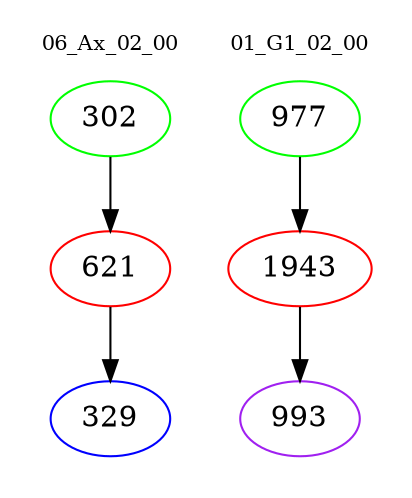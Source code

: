 digraph{
subgraph cluster_0 {
color = white
label = "06_Ax_02_00";
fontsize=10;
T0_302 [label="302", color="green"]
T0_302 -> T0_621 [color="black"]
T0_621 [label="621", color="red"]
T0_621 -> T0_329 [color="black"]
T0_329 [label="329", color="blue"]
}
subgraph cluster_1 {
color = white
label = "01_G1_02_00";
fontsize=10;
T1_977 [label="977", color="green"]
T1_977 -> T1_1943 [color="black"]
T1_1943 [label="1943", color="red"]
T1_1943 -> T1_993 [color="black"]
T1_993 [label="993", color="purple"]
}
}
